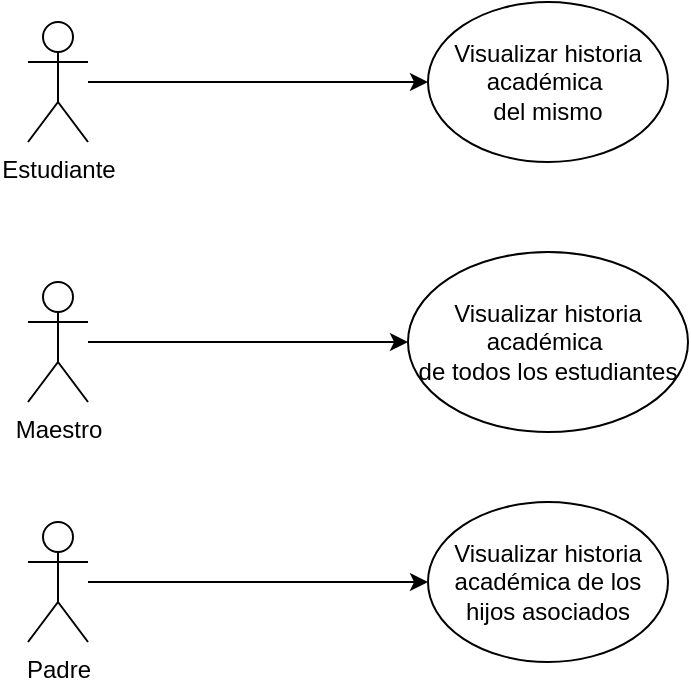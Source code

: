 <mxfile version="22.0.2" type="github">
  <diagram name="Página-1" id="aM4MhW02JEYaPlnq2MRT">
    <mxGraphModel dx="1221" dy="535" grid="1" gridSize="10" guides="1" tooltips="1" connect="1" arrows="1" fold="1" page="1" pageScale="1" pageWidth="827" pageHeight="1169" math="0" shadow="0">
      <root>
        <mxCell id="0" />
        <mxCell id="1" parent="0" />
        <mxCell id="E4uRbbj3UAPOfc1vnMzM-9" style="edgeStyle=orthogonalEdgeStyle;rounded=0;orthogonalLoop=1;jettySize=auto;html=1;" edge="1" parent="1" source="E4uRbbj3UAPOfc1vnMzM-1" target="E4uRbbj3UAPOfc1vnMzM-4">
          <mxGeometry relative="1" as="geometry" />
        </mxCell>
        <mxCell id="E4uRbbj3UAPOfc1vnMzM-1" value="Estudiante" style="shape=umlActor;verticalLabelPosition=bottom;verticalAlign=top;html=1;outlineConnect=0;" vertex="1" parent="1">
          <mxGeometry x="70" y="150" width="30" height="60" as="geometry" />
        </mxCell>
        <mxCell id="E4uRbbj3UAPOfc1vnMzM-10" style="edgeStyle=orthogonalEdgeStyle;rounded=0;orthogonalLoop=1;jettySize=auto;html=1;" edge="1" parent="1" source="E4uRbbj3UAPOfc1vnMzM-2" target="E4uRbbj3UAPOfc1vnMzM-5">
          <mxGeometry relative="1" as="geometry" />
        </mxCell>
        <mxCell id="E4uRbbj3UAPOfc1vnMzM-2" value="Maestro" style="shape=umlActor;verticalLabelPosition=bottom;verticalAlign=top;html=1;outlineConnect=0;" vertex="1" parent="1">
          <mxGeometry x="70" y="280" width="30" height="60" as="geometry" />
        </mxCell>
        <mxCell id="E4uRbbj3UAPOfc1vnMzM-11" style="edgeStyle=orthogonalEdgeStyle;rounded=0;orthogonalLoop=1;jettySize=auto;html=1;" edge="1" parent="1" source="E4uRbbj3UAPOfc1vnMzM-3" target="E4uRbbj3UAPOfc1vnMzM-7">
          <mxGeometry relative="1" as="geometry" />
        </mxCell>
        <mxCell id="E4uRbbj3UAPOfc1vnMzM-3" value="Padre" style="shape=umlActor;verticalLabelPosition=bottom;verticalAlign=top;html=1;outlineConnect=0;" vertex="1" parent="1">
          <mxGeometry x="70" y="400" width="30" height="60" as="geometry" />
        </mxCell>
        <mxCell id="E4uRbbj3UAPOfc1vnMzM-4" value="Visualizar historia académica&amp;nbsp;&lt;br&gt;del mismo" style="ellipse;whiteSpace=wrap;html=1;" vertex="1" parent="1">
          <mxGeometry x="270" y="140" width="120" height="80" as="geometry" />
        </mxCell>
        <mxCell id="E4uRbbj3UAPOfc1vnMzM-5" value="Visualizar historia académica&amp;nbsp;&lt;br&gt;de todos los estudiantes" style="ellipse;whiteSpace=wrap;html=1;" vertex="1" parent="1">
          <mxGeometry x="260" y="265" width="140" height="90" as="geometry" />
        </mxCell>
        <mxCell id="E4uRbbj3UAPOfc1vnMzM-7" value="Visualizar historia académica de los hijos asociados" style="ellipse;whiteSpace=wrap;html=1;" vertex="1" parent="1">
          <mxGeometry x="270" y="390" width="120" height="80" as="geometry" />
        </mxCell>
      </root>
    </mxGraphModel>
  </diagram>
</mxfile>
